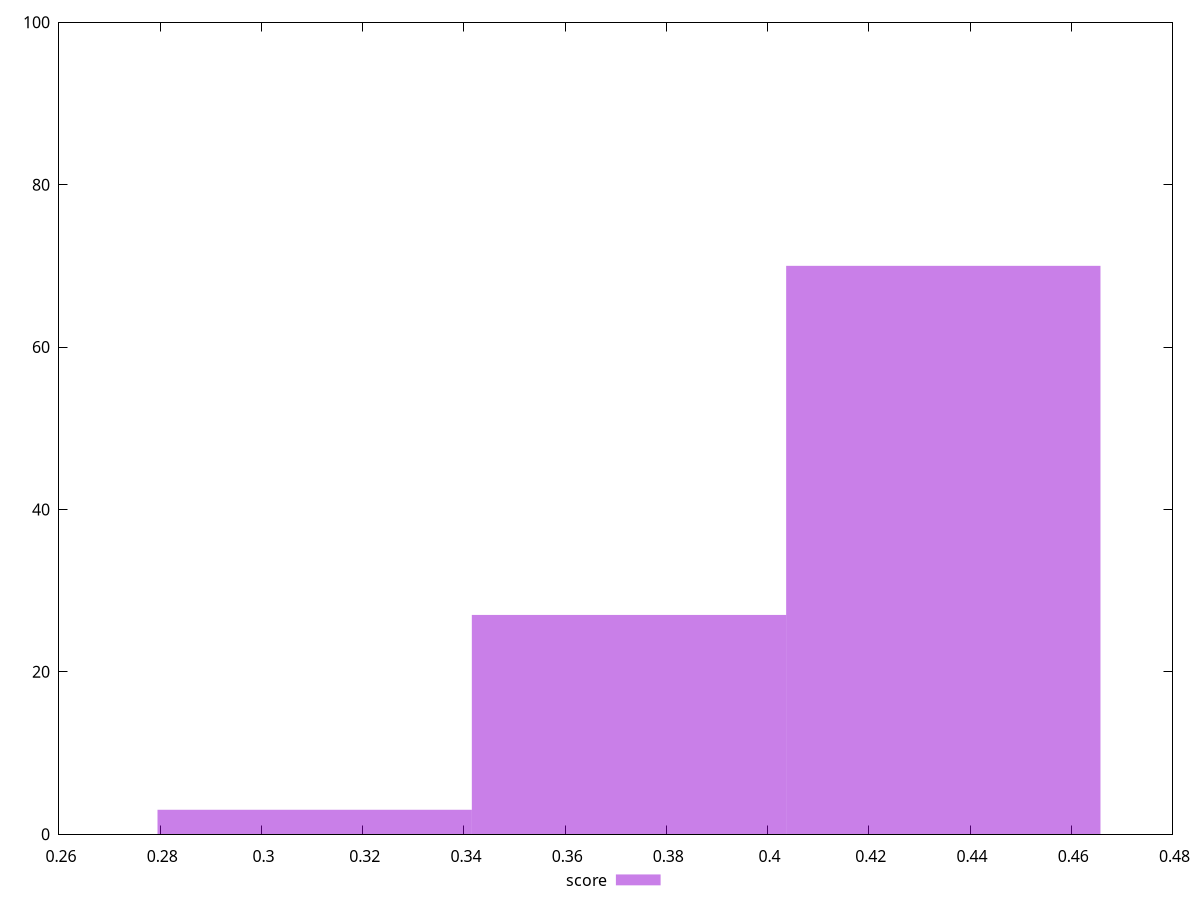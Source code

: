 reset
set terminal svg size 640, 490 enhanced background rgb 'white'
set output "report_00007_2020-12-11T15:55:29.892Z/max-potential-fid/samples/pages+cached+nointeractive/score/histogram.svg"

$score <<EOF
0.3726161068133409 27
0.434718791282231 70
0.31051342234445073 3
EOF

set key outside below
set boxwidth 0.06210268446889015
set yrange [0:100]
set style fill transparent solid 0.5 noborder

plot \
  $score title "score" with boxes, \


reset